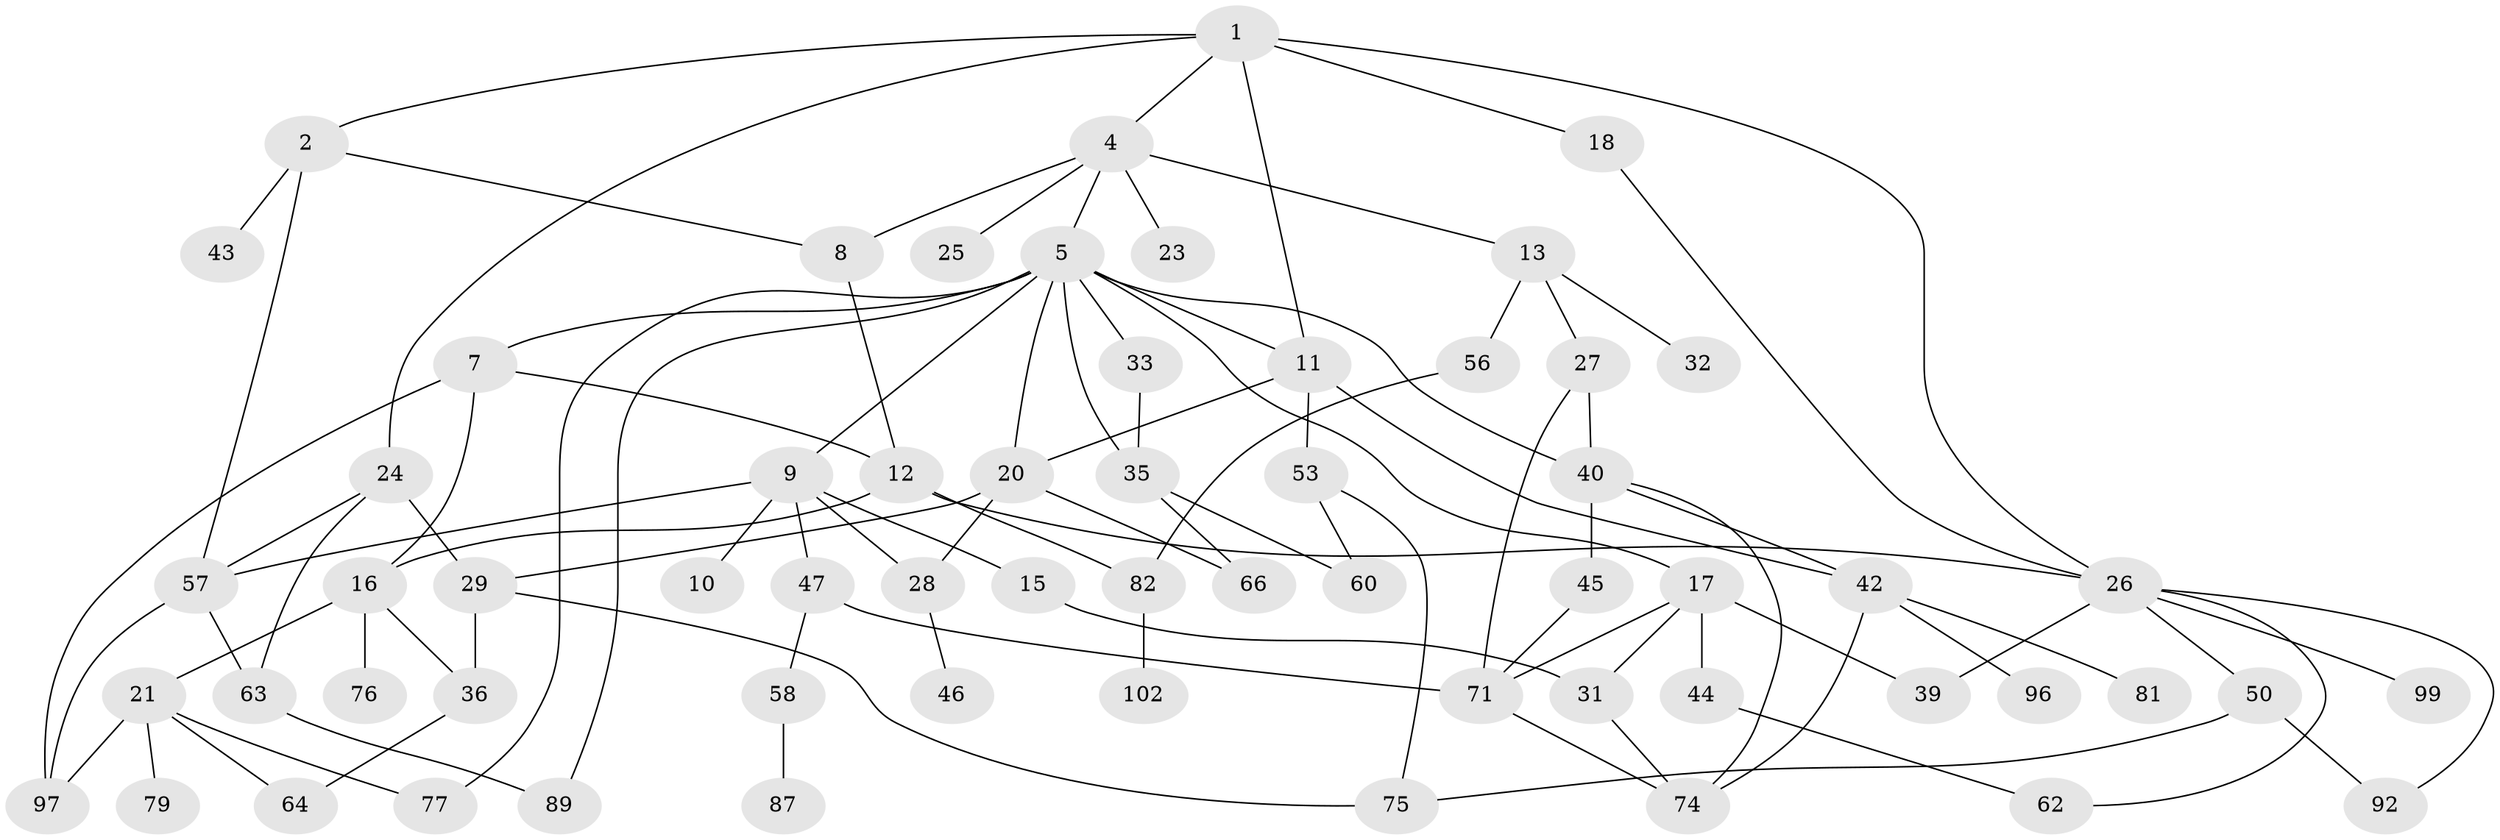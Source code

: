 // original degree distribution, {6: 0.02912621359223301, 3: 0.23300970873786409, 2: 0.32038834951456313, 5: 0.07766990291262135, 9: 0.009708737864077669, 4: 0.10679611650485436, 7: 0.009708737864077669, 1: 0.21359223300970873}
// Generated by graph-tools (version 1.1) at 2025/10/02/27/25 16:10:53]
// undirected, 62 vertices, 97 edges
graph export_dot {
graph [start="1"]
  node [color=gray90,style=filled];
  1 [super="+3"];
  2 [super="+6"];
  4 [super="+22"];
  5 [super="+14"];
  7 [super="+38"];
  8 [super="+84"];
  9 [super="+98"];
  10;
  11 [super="+37"];
  12 [super="+52"];
  13 [super="+19"];
  15;
  16 [super="+48"];
  17 [super="+100"];
  18 [super="+30"];
  20;
  21 [super="+69"];
  23 [super="+61"];
  24;
  25 [super="+95"];
  26 [super="+68"];
  27 [super="+54"];
  28 [super="+51"];
  29 [super="+88"];
  31 [super="+59"];
  32 [super="+34"];
  33;
  35 [super="+78"];
  36 [super="+55"];
  39 [super="+67"];
  40 [super="+41"];
  42 [super="+73"];
  43;
  44;
  45;
  46 [super="+49"];
  47 [super="+86"];
  50 [super="+90"];
  53 [super="+70"];
  56 [super="+72"];
  57 [super="+80"];
  58 [super="+65"];
  60;
  62;
  63 [super="+85"];
  64;
  66 [super="+101"];
  71 [super="+103"];
  74 [super="+94"];
  75 [super="+91"];
  76;
  77;
  79;
  81;
  82 [super="+83"];
  87;
  89 [super="+93"];
  92;
  96;
  97;
  99;
  102;
  1 -- 2;
  1 -- 4;
  1 -- 24;
  1 -- 26;
  1 -- 11;
  1 -- 18;
  2 -- 57;
  2 -- 8;
  2 -- 43;
  4 -- 5;
  4 -- 8;
  4 -- 13;
  4 -- 25;
  4 -- 23;
  5 -- 7;
  5 -- 9;
  5 -- 11;
  5 -- 17;
  5 -- 20;
  5 -- 40;
  5 -- 33;
  5 -- 35;
  5 -- 77;
  5 -- 89;
  7 -- 12;
  7 -- 16;
  7 -- 97;
  8 -- 12;
  9 -- 10;
  9 -- 15;
  9 -- 28;
  9 -- 47;
  9 -- 57;
  11 -- 42;
  11 -- 20;
  11 -- 53;
  12 -- 16;
  12 -- 82;
  12 -- 26;
  13 -- 27;
  13 -- 56;
  13 -- 32;
  15 -- 31;
  16 -- 21;
  16 -- 76;
  16 -- 36;
  17 -- 31;
  17 -- 39 [weight=2];
  17 -- 44;
  17 -- 71;
  18 -- 26;
  20 -- 29;
  20 -- 66;
  20 -- 28;
  21 -- 64;
  21 -- 77;
  21 -- 79;
  21 -- 97;
  24 -- 63;
  24 -- 29;
  24 -- 57;
  26 -- 50;
  26 -- 99;
  26 -- 39;
  26 -- 62;
  26 -- 92;
  27 -- 40;
  27 -- 71;
  28 -- 46;
  29 -- 36;
  29 -- 75;
  31 -- 74;
  33 -- 35;
  35 -- 60;
  35 -- 66;
  36 -- 64;
  40 -- 45;
  40 -- 42;
  40 -- 74;
  42 -- 81;
  42 -- 96;
  42 -- 74;
  44 -- 62;
  45 -- 71;
  47 -- 58;
  47 -- 71;
  50 -- 92;
  50 -- 75;
  53 -- 60;
  53 -- 75;
  56 -- 82;
  57 -- 97;
  57 -- 63;
  58 -- 87;
  63 -- 89;
  71 -- 74;
  82 -- 102;
}
